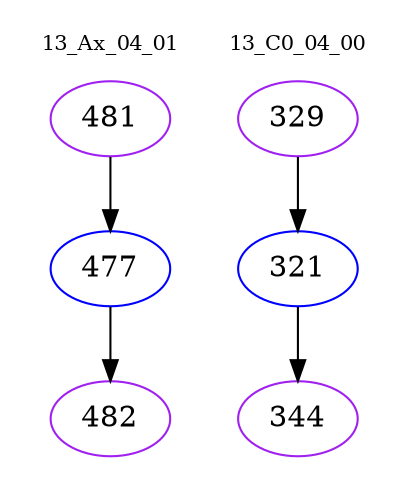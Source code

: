 digraph{
subgraph cluster_0 {
color = white
label = "13_Ax_04_01";
fontsize=10;
T0_481 [label="481", color="purple"]
T0_481 -> T0_477 [color="black"]
T0_477 [label="477", color="blue"]
T0_477 -> T0_482 [color="black"]
T0_482 [label="482", color="purple"]
}
subgraph cluster_1 {
color = white
label = "13_C0_04_00";
fontsize=10;
T1_329 [label="329", color="purple"]
T1_329 -> T1_321 [color="black"]
T1_321 [label="321", color="blue"]
T1_321 -> T1_344 [color="black"]
T1_344 [label="344", color="purple"]
}
}
